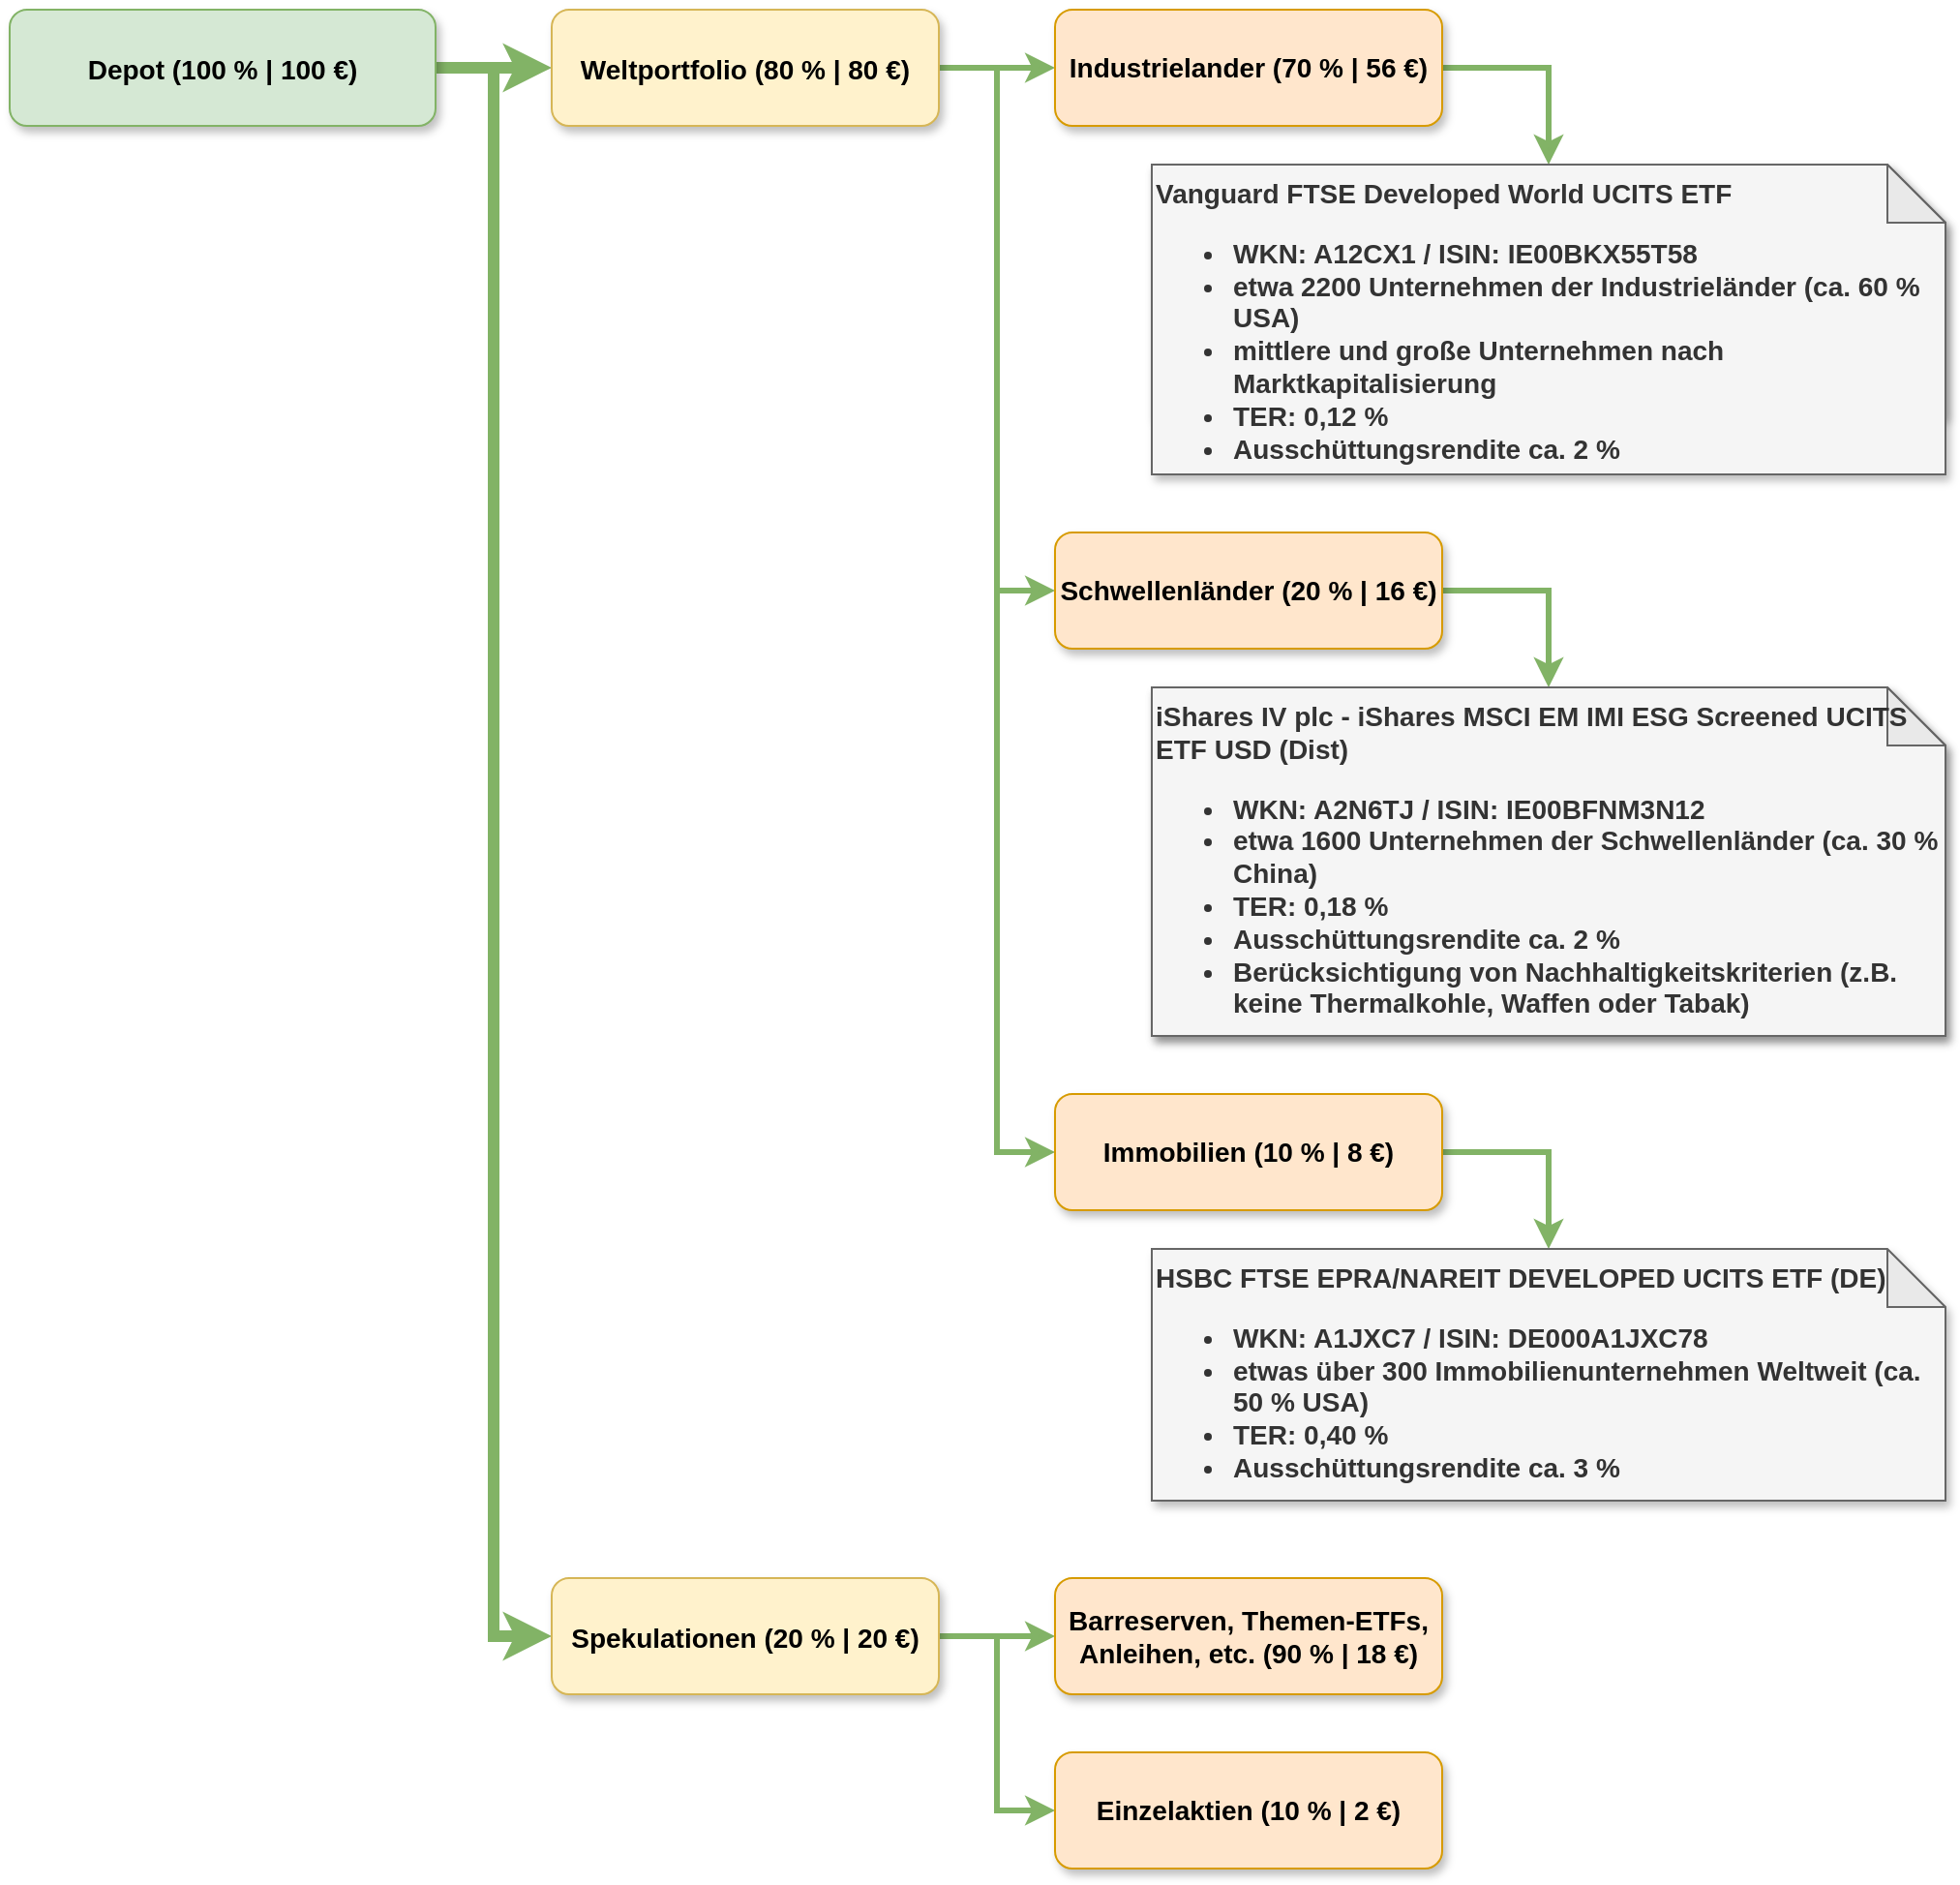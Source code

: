 <mxfile version="14.5.1" type="device"><diagram name="Page-1" id="97916047-d0de-89f5-080d-49f4d83e522f"><mxGraphModel dx="1532" dy="1471" grid="1" gridSize="10" guides="1" tooltips="1" connect="1" arrows="1" fold="1" page="1" pageScale="1.5" pageWidth="1169" pageHeight="827" background="#ffffff" math="0" shadow="0"><root><mxCell id="0"/><mxCell id="1" parent="0"/><mxCell id="bnTxpXP0IKythKA-9OQq-60" style="edgeStyle=orthogonalEdgeStyle;rounded=0;orthogonalLoop=1;jettySize=auto;html=1;fillColor=#d5e8d4;strokeColor=#82b366;strokeWidth=6;" edge="1" parent="1" source="3" target="13"><mxGeometry relative="1" as="geometry"/></mxCell><mxCell id="bnTxpXP0IKythKA-9OQq-63" style="edgeStyle=orthogonalEdgeStyle;rounded=0;orthogonalLoop=1;jettySize=auto;html=1;entryX=0;entryY=0.5;entryDx=0;entryDy=0;fillColor=#d5e8d4;strokeColor=#82b366;strokeWidth=6;" edge="1" parent="1" source="3" target="bnTxpXP0IKythKA-9OQq-62"><mxGeometry relative="1" as="geometry"/></mxCell><mxCell id="3" value="Depot (100 % | 100 €)" style="rounded=1;fillColor=#d5e8d4;strokeColor=#82b366;shadow=1;fontStyle=1;fontSize=14;" parent="1" vertex="1"><mxGeometry x="80" y="110" width="220" height="60" as="geometry"/></mxCell><mxCell id="bnTxpXP0IKythKA-9OQq-65" value="" style="edgeStyle=orthogonalEdgeStyle;rounded=0;orthogonalLoop=1;jettySize=auto;html=1;entryX=0;entryY=0.5;entryDx=0;entryDy=0;fillColor=#d5e8d4;strokeColor=#82b366;strokeWidth=3;" edge="1" parent="1" source="13" target="bnTxpXP0IKythKA-9OQq-64"><mxGeometry relative="1" as="geometry"/></mxCell><mxCell id="bnTxpXP0IKythKA-9OQq-67" style="edgeStyle=orthogonalEdgeStyle;rounded=0;orthogonalLoop=1;jettySize=auto;html=1;entryX=0;entryY=0.5;entryDx=0;entryDy=0;fillColor=#d5e8d4;strokeColor=#82b366;strokeWidth=3;" edge="1" parent="1" source="13" target="bnTxpXP0IKythKA-9OQq-66"><mxGeometry relative="1" as="geometry"/></mxCell><mxCell id="bnTxpXP0IKythKA-9OQq-69" style="edgeStyle=orthogonalEdgeStyle;rounded=0;orthogonalLoop=1;jettySize=auto;html=1;fillColor=#d5e8d4;strokeColor=#82b366;strokeWidth=3;" edge="1" parent="1" source="13" target="bnTxpXP0IKythKA-9OQq-68"><mxGeometry relative="1" as="geometry"/></mxCell><mxCell id="13" value="Weltportfolio (80 % | 80 €)" style="rounded=1;fillColor=#fff2cc;strokeColor=#d6b656;shadow=1;fontStyle=1;fontSize=14;" parent="1" vertex="1"><mxGeometry x="360" y="110" width="200" height="60" as="geometry"/></mxCell><mxCell id="bnTxpXP0IKythKA-9OQq-77" style="edgeStyle=orthogonalEdgeStyle;rounded=0;orthogonalLoop=1;jettySize=auto;html=1;exitX=1;exitY=0.5;exitDx=0;exitDy=0;entryX=0;entryY=0.5;entryDx=0;entryDy=0;strokeWidth=3;fillColor=#d5e8d4;strokeColor=#82b366;" edge="1" parent="1" source="bnTxpXP0IKythKA-9OQq-62" target="bnTxpXP0IKythKA-9OQq-76"><mxGeometry relative="1" as="geometry"/></mxCell><mxCell id="bnTxpXP0IKythKA-9OQq-79" style="edgeStyle=orthogonalEdgeStyle;rounded=0;orthogonalLoop=1;jettySize=auto;html=1;exitX=1;exitY=0.5;exitDx=0;exitDy=0;entryX=0;entryY=0.5;entryDx=0;entryDy=0;strokeWidth=3;fillColor=#d5e8d4;strokeColor=#82b366;" edge="1" parent="1" source="bnTxpXP0IKythKA-9OQq-62" target="bnTxpXP0IKythKA-9OQq-78"><mxGeometry relative="1" as="geometry"/></mxCell><mxCell id="bnTxpXP0IKythKA-9OQq-62" value="Spekulationen (20 % | 20 €)" style="rounded=1;fillColor=#fff2cc;strokeColor=#d6b656;shadow=1;fontStyle=1;fontSize=14;" vertex="1" parent="1"><mxGeometry x="360" y="920" width="200" height="60" as="geometry"/></mxCell><mxCell id="bnTxpXP0IKythKA-9OQq-75" style="edgeStyle=orthogonalEdgeStyle;rounded=0;orthogonalLoop=1;jettySize=auto;html=1;exitX=1;exitY=0.5;exitDx=0;exitDy=0;strokeWidth=3;fillColor=#d5e8d4;strokeColor=#82b366;" edge="1" parent="1" source="bnTxpXP0IKythKA-9OQq-64" target="bnTxpXP0IKythKA-9OQq-74"><mxGeometry relative="1" as="geometry"/></mxCell><mxCell id="bnTxpXP0IKythKA-9OQq-64" value="Immobilien (10 % | 8 €)" style="whiteSpace=wrap;html=1;rounded=1;shadow=1;fontSize=14;fontStyle=1;strokeColor=#d79b00;fillColor=#ffe6cc;" vertex="1" parent="1"><mxGeometry x="620" y="670" width="200" height="60" as="geometry"/></mxCell><mxCell id="bnTxpXP0IKythKA-9OQq-73" style="edgeStyle=orthogonalEdgeStyle;rounded=0;orthogonalLoop=1;jettySize=auto;html=1;exitX=1;exitY=0.5;exitDx=0;exitDy=0;entryX=0.5;entryY=0;entryDx=0;entryDy=0;entryPerimeter=0;strokeWidth=3;fillColor=#d5e8d4;strokeColor=#82b366;" edge="1" parent="1" source="bnTxpXP0IKythKA-9OQq-66" target="bnTxpXP0IKythKA-9OQq-72"><mxGeometry relative="1" as="geometry"/></mxCell><mxCell id="bnTxpXP0IKythKA-9OQq-66" value="Schwellenländer (20 % | 16 €)" style="whiteSpace=wrap;html=1;rounded=1;shadow=1;fontSize=14;fontStyle=1;strokeColor=#d79b00;fillColor=#ffe6cc;" vertex="1" parent="1"><mxGeometry x="620" y="380" width="200" height="60" as="geometry"/></mxCell><mxCell id="bnTxpXP0IKythKA-9OQq-71" value="" style="edgeStyle=orthogonalEdgeStyle;rounded=0;orthogonalLoop=1;jettySize=auto;html=1;fillColor=#d5e8d4;strokeColor=#82b366;entryX=0.5;entryY=0;entryDx=0;entryDy=0;entryPerimeter=0;exitX=1;exitY=0.5;exitDx=0;exitDy=0;strokeWidth=3;" edge="1" parent="1" source="bnTxpXP0IKythKA-9OQq-68" target="bnTxpXP0IKythKA-9OQq-70"><mxGeometry relative="1" as="geometry"/></mxCell><mxCell id="bnTxpXP0IKythKA-9OQq-68" value="Industrielander (70 % | 56 €)" style="whiteSpace=wrap;html=1;rounded=1;shadow=1;fontSize=14;fontStyle=1;strokeColor=#d79b00;fillColor=#ffe6cc;" vertex="1" parent="1"><mxGeometry x="620" y="110" width="200" height="60" as="geometry"/></mxCell><mxCell id="bnTxpXP0IKythKA-9OQq-70" value="Vanguard FTSE Developed World UCITS ETF&lt;br&gt;&lt;ul&gt;&lt;li&gt;WKN: A12CX1 / ISIN: IE00BKX55T58&lt;br&gt;&lt;/li&gt;&lt;li&gt;etwa 2200 Unternehmen der Industrieländer (ca. 60 % USA)&lt;br&gt;&lt;/li&gt;&lt;li&gt;mittlere und große Unternehmen nach Marktkapitalisierung&lt;br&gt;&lt;/li&gt;&lt;li&gt;TER: 0,12 %&lt;br&gt;&lt;/li&gt;&lt;li&gt;Ausschüttungsrendite ca. 2 %&lt;br&gt;&lt;/li&gt;&lt;/ul&gt;" style="shape=note;whiteSpace=wrap;html=1;backgroundOutline=1;darkOpacity=0.05;rounded=1;shadow=1;fontSize=14;fontColor=#333333;fontStyle=1;strokeColor=#666666;fillColor=#f5f5f5;align=left;verticalAlign=top;" vertex="1" parent="1"><mxGeometry x="670" y="190" width="410" height="130" as="geometry"/></mxCell><mxCell id="bnTxpXP0IKythKA-9OQq-72" value="iShares IV plc - iShares MSCI EM IMI ESG Screened UCITS ETF USD (Dist)&lt;br&gt;&lt;ul&gt;&lt;li&gt;WKN: A2N6TJ / ISIN: IE00BFNM3N12&lt;br&gt;&lt;/li&gt;&lt;li&gt;etwa 1600 Unternehmen der Schwellenländer (ca. 30 % China)&lt;/li&gt;&lt;li&gt;TER: 0,18 %&lt;br&gt;&lt;/li&gt;&lt;li&gt;Ausschüttungsrendite ca. 2 %&lt;br&gt;&lt;/li&gt;&lt;li&gt;Berücksichtigung von Nachhaltigkeitskriterien (z.B. keine Thermalkohle, Waffen oder Tabak)&lt;br&gt;&lt;/li&gt;&lt;/ul&gt;" style="shape=note;whiteSpace=wrap;html=1;backgroundOutline=1;darkOpacity=0.05;rounded=1;shadow=1;fontSize=14;fontColor=#333333;fontStyle=1;strokeColor=#666666;fillColor=#f5f5f5;align=left;horizontal=1;verticalAlign=top;" vertex="1" parent="1"><mxGeometry x="670" y="460" width="410" height="180" as="geometry"/></mxCell><mxCell id="bnTxpXP0IKythKA-9OQq-74" value="HSBC FTSE EPRA/NAREIT DEVELOPED UCITS ETF (DE)&lt;br&gt;&lt;ul&gt;&lt;li&gt;WKN: A1JXC7 / ISIN: DE000A1JXC78&lt;/li&gt;&lt;li&gt;etwas über 300 Immobilienunternehmen Weltweit (ca. 50 % USA)&lt;br&gt;&lt;/li&gt;&lt;li&gt;TER: 0,40 %&lt;br&gt;&lt;/li&gt;&lt;li&gt;Ausschüttungsrendite ca. 3 %&lt;br&gt;&lt;/li&gt;&lt;/ul&gt;" style="shape=note;whiteSpace=wrap;html=1;backgroundOutline=1;darkOpacity=0.05;rounded=1;shadow=1;fontSize=14;fontColor=#333333;fontStyle=1;strokeColor=#666666;fillColor=#f5f5f5;align=left;horizontal=1;verticalAlign=top;" vertex="1" parent="1"><mxGeometry x="670" y="750" width="410" height="130" as="geometry"/></mxCell><mxCell id="bnTxpXP0IKythKA-9OQq-76" value="Barreserven,&amp;nbsp;Themen-ETFs, Anleihen, etc. (90 % | 18 €)" style="whiteSpace=wrap;html=1;rounded=1;shadow=1;fontSize=14;fontStyle=1;strokeColor=#d79b00;fillColor=#ffe6cc;" vertex="1" parent="1"><mxGeometry x="620" y="920" width="200" height="60" as="geometry"/></mxCell><mxCell id="bnTxpXP0IKythKA-9OQq-78" value="Einzelaktien (10 % | 2 €)" style="whiteSpace=wrap;html=1;rounded=1;shadow=1;fontSize=14;fontStyle=1;strokeColor=#d79b00;fillColor=#ffe6cc;" vertex="1" parent="1"><mxGeometry x="620" y="1010" width="200" height="60" as="geometry"/></mxCell><mxCell id="bnTxpXP0IKythKA-9OQq-80" value="Vanguard FTSE Developed World UCITS ETF&lt;br&gt;&lt;ul&gt;&lt;li&gt;WKN: A12CX1 / ISIN: IE00BKX55T58&lt;br&gt;&lt;/li&gt;&lt;li&gt;etwa 2200 Unternehmen der Industrieländer (ca. 60 % USA)&lt;br&gt;&lt;/li&gt;&lt;li&gt;mittlere und große Unternehmen nach Marktkapitalisierung&lt;br&gt;&lt;/li&gt;&lt;li&gt;TER: 0,12 %&lt;br&gt;&lt;/li&gt;&lt;li&gt;Ausschüttungsrendite ca. 2 %&lt;br&gt;&lt;/li&gt;&lt;/ul&gt;" style="shape=note;whiteSpace=wrap;html=1;backgroundOutline=1;darkOpacity=0.05;rounded=1;shadow=1;fontSize=14;fontColor=#333333;fontStyle=1;strokeColor=#666666;fillColor=#f5f5f5;align=left;verticalAlign=top;" vertex="1" parent="1"><mxGeometry x="670" y="190" width="410" height="160" as="geometry"/></mxCell><mxCell id="bnTxpXP0IKythKA-9OQq-81" value="iShares IV plc - iShares MSCI EM IMI ESG Screened UCITS ETF USD (Dist)&lt;br&gt;&lt;ul&gt;&lt;li&gt;WKN: A2N6TJ / ISIN: IE00BFNM3N12&lt;br&gt;&lt;/li&gt;&lt;li&gt;etwa 1600 Unternehmen der Schwellenländer (ca. 30 % China)&lt;/li&gt;&lt;li&gt;TER: 0,18 %&lt;br&gt;&lt;/li&gt;&lt;li&gt;Ausschüttungsrendite ca. 2 %&lt;br&gt;&lt;/li&gt;&lt;li&gt;Berücksichtigung von Nachhaltigkeitskriterien (z.B. keine Thermalkohle, Waffen oder Tabak)&lt;br&gt;&lt;/li&gt;&lt;/ul&gt;" style="shape=note;whiteSpace=wrap;html=1;backgroundOutline=1;darkOpacity=0.05;rounded=1;shadow=1;fontSize=14;fontColor=#333333;fontStyle=1;strokeColor=#666666;fillColor=#f5f5f5;align=left;horizontal=1;verticalAlign=top;" vertex="1" parent="1"><mxGeometry x="670" y="460" width="410" height="180" as="geometry"/></mxCell></root></mxGraphModel></diagram></mxfile>